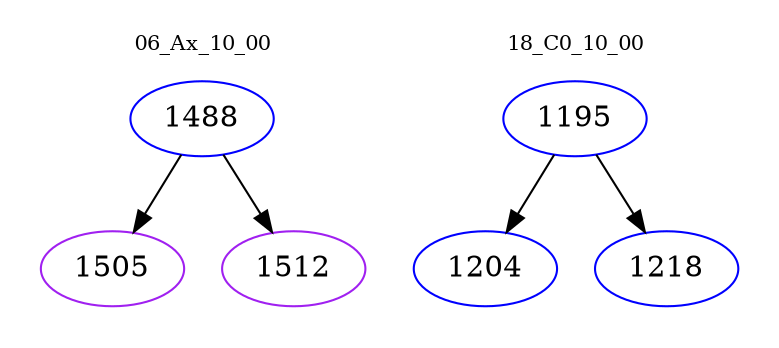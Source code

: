 digraph{
subgraph cluster_0 {
color = white
label = "06_Ax_10_00";
fontsize=10;
T0_1488 [label="1488", color="blue"]
T0_1488 -> T0_1505 [color="black"]
T0_1505 [label="1505", color="purple"]
T0_1488 -> T0_1512 [color="black"]
T0_1512 [label="1512", color="purple"]
}
subgraph cluster_1 {
color = white
label = "18_C0_10_00";
fontsize=10;
T1_1195 [label="1195", color="blue"]
T1_1195 -> T1_1204 [color="black"]
T1_1204 [label="1204", color="blue"]
T1_1195 -> T1_1218 [color="black"]
T1_1218 [label="1218", color="blue"]
}
}
